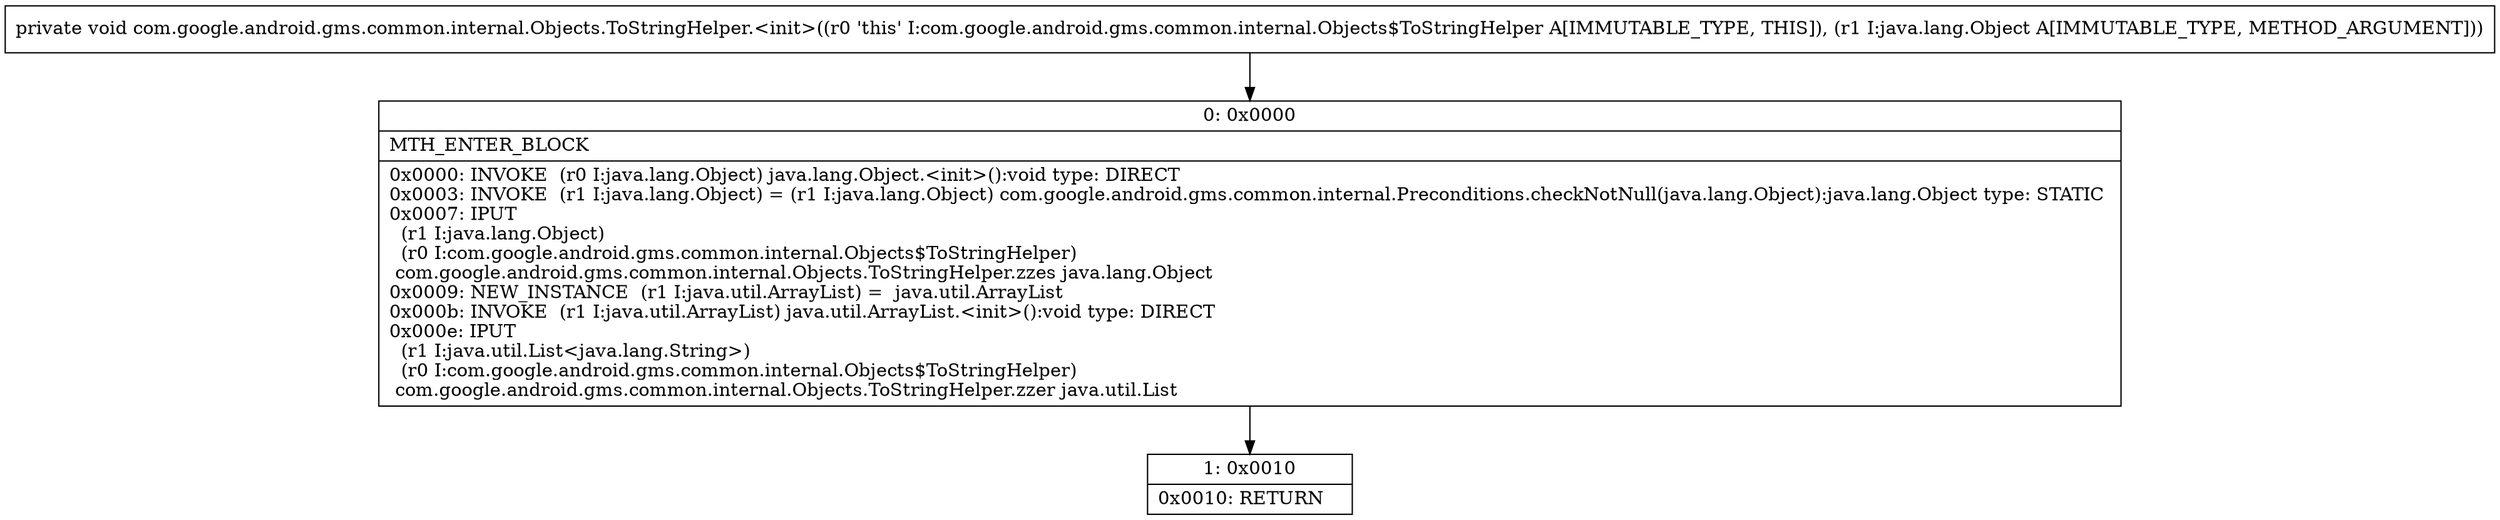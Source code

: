 digraph "CFG forcom.google.android.gms.common.internal.Objects.ToStringHelper.\<init\>(Ljava\/lang\/Object;)V" {
Node_0 [shape=record,label="{0\:\ 0x0000|MTH_ENTER_BLOCK\l|0x0000: INVOKE  (r0 I:java.lang.Object) java.lang.Object.\<init\>():void type: DIRECT \l0x0003: INVOKE  (r1 I:java.lang.Object) = (r1 I:java.lang.Object) com.google.android.gms.common.internal.Preconditions.checkNotNull(java.lang.Object):java.lang.Object type: STATIC \l0x0007: IPUT  \l  (r1 I:java.lang.Object)\l  (r0 I:com.google.android.gms.common.internal.Objects$ToStringHelper)\l com.google.android.gms.common.internal.Objects.ToStringHelper.zzes java.lang.Object \l0x0009: NEW_INSTANCE  (r1 I:java.util.ArrayList) =  java.util.ArrayList \l0x000b: INVOKE  (r1 I:java.util.ArrayList) java.util.ArrayList.\<init\>():void type: DIRECT \l0x000e: IPUT  \l  (r1 I:java.util.List\<java.lang.String\>)\l  (r0 I:com.google.android.gms.common.internal.Objects$ToStringHelper)\l com.google.android.gms.common.internal.Objects.ToStringHelper.zzer java.util.List \l}"];
Node_1 [shape=record,label="{1\:\ 0x0010|0x0010: RETURN   \l}"];
MethodNode[shape=record,label="{private void com.google.android.gms.common.internal.Objects.ToStringHelper.\<init\>((r0 'this' I:com.google.android.gms.common.internal.Objects$ToStringHelper A[IMMUTABLE_TYPE, THIS]), (r1 I:java.lang.Object A[IMMUTABLE_TYPE, METHOD_ARGUMENT])) }"];
MethodNode -> Node_0;
Node_0 -> Node_1;
}

